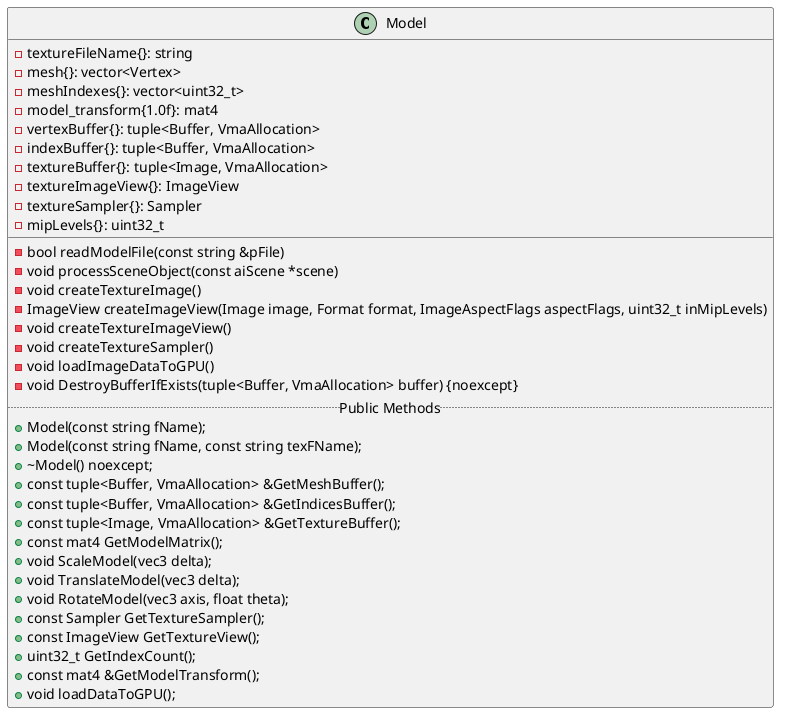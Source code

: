 @startuml Model
class Model{
	-textureFileName{}: string
	-mesh{}: vector<Vertex>
	-meshIndexes{}: vector<uint32_t>
	-model_transform{1.0f}: mat4
	-vertexBuffer{}: tuple<Buffer, VmaAllocation>
	-indexBuffer{}: tuple<Buffer, VmaAllocation>
	-textureBuffer{}: tuple<Image, VmaAllocation>
	-textureImageView{}: ImageView
	-textureSampler{}: Sampler
	-mipLevels{}: uint32_t
	__
	- bool readModelFile(const string &pFile)
	- void processSceneObject(const aiScene *scene)
	- void createTextureImage()
	- ImageView createImageView(Image image, Format format, ImageAspectFlags aspectFlags, uint32_t inMipLevels)
	- void createTextureImageView()
	- void createTextureSampler()
	- void loadImageDataToGPU()
	- void DestroyBufferIfExists(tuple<Buffer, VmaAllocation> buffer) {noexcept}
	..Public Methods..
	+ Model(const string fName);
	+ Model(const string fName, const string texFName);
	+ ~Model() noexcept;
	+ const tuple<Buffer, VmaAllocation> &GetMeshBuffer();
	+ const tuple<Buffer, VmaAllocation> &GetIndicesBuffer();
	+ const tuple<Image, VmaAllocation> &GetTextureBuffer();
	+ const mat4 GetModelMatrix();
	+ void ScaleModel(vec3 delta);
	+ void TranslateModel(vec3 delta);
	+ void RotateModel(vec3 axis, float theta);
	+ const Sampler GetTextureSampler();
	+ const ImageView GetTextureView();
	+ uint32_t GetIndexCount();
	+ const mat4 &GetModelTransform();
	+ void loadDataToGPU();
}
@enduml